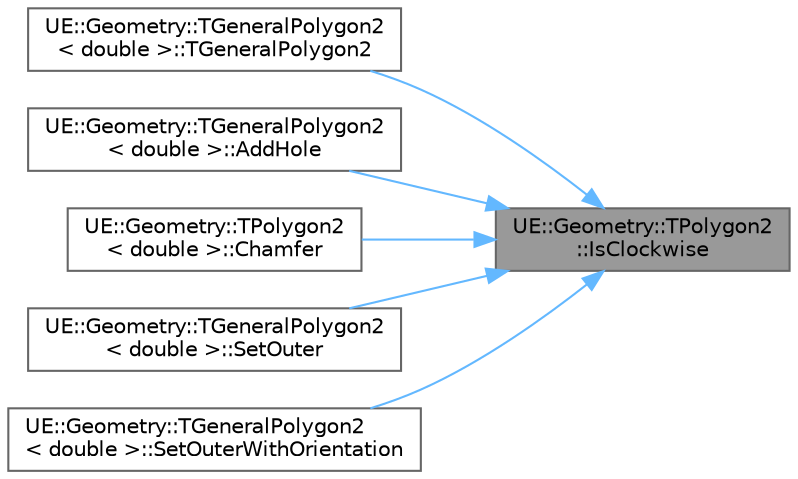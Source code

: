 digraph "UE::Geometry::TPolygon2::IsClockwise"
{
 // INTERACTIVE_SVG=YES
 // LATEX_PDF_SIZE
  bgcolor="transparent";
  edge [fontname=Helvetica,fontsize=10,labelfontname=Helvetica,labelfontsize=10];
  node [fontname=Helvetica,fontsize=10,shape=box,height=0.2,width=0.4];
  rankdir="RL";
  Node1 [id="Node000001",label="UE::Geometry::TPolygon2\l::IsClockwise",height=0.2,width=0.4,color="gray40", fillcolor="grey60", style="filled", fontcolor="black",tooltip=" "];
  Node1 -> Node2 [id="edge1_Node000001_Node000002",dir="back",color="steelblue1",style="solid",tooltip=" "];
  Node2 [id="Node000002",label="UE::Geometry::TGeneralPolygon2\l\< double \>::TGeneralPolygon2",height=0.2,width=0.4,color="grey40", fillcolor="white", style="filled",URL="$d0/da7/classUE_1_1Geometry_1_1TGeneralPolygon2.html#a147a2bdca6ae57e4c44771232052bbc0",tooltip=" "];
  Node1 -> Node3 [id="edge2_Node000001_Node000003",dir="back",color="steelblue1",style="solid",tooltip=" "];
  Node3 [id="Node000003",label="UE::Geometry::TGeneralPolygon2\l\< double \>::AddHole",height=0.2,width=0.4,color="grey40", fillcolor="white", style="filled",URL="$d0/da7/classUE_1_1Geometry_1_1TGeneralPolygon2.html#a19f91dfa43b79a24a72b0bff15a3804a",tooltip=" "];
  Node1 -> Node4 [id="edge3_Node000001_Node000004",dir="back",color="steelblue1",style="solid",tooltip=" "];
  Node4 [id="Node000004",label="UE::Geometry::TPolygon2\l\< double \>::Chamfer",height=0.2,width=0.4,color="grey40", fillcolor="white", style="filled",URL="$d0/df8/classUE_1_1Geometry_1_1TPolygon2.html#ac36dea48df15e4bd04dd831ee78d9344",tooltip=" "];
  Node1 -> Node5 [id="edge4_Node000001_Node000005",dir="back",color="steelblue1",style="solid",tooltip=" "];
  Node5 [id="Node000005",label="UE::Geometry::TGeneralPolygon2\l\< double \>::SetOuter",height=0.2,width=0.4,color="grey40", fillcolor="white", style="filled",URL="$d0/da7/classUE_1_1Geometry_1_1TGeneralPolygon2.html#a32ee017de8377c85732192530c96bb53",tooltip=" "];
  Node1 -> Node6 [id="edge5_Node000001_Node000006",dir="back",color="steelblue1",style="solid",tooltip=" "];
  Node6 [id="Node000006",label="UE::Geometry::TGeneralPolygon2\l\< double \>::SetOuterWithOrientation",height=0.2,width=0.4,color="grey40", fillcolor="white", style="filled",URL="$d0/da7/classUE_1_1Geometry_1_1TGeneralPolygon2.html#a63dfbd9d2afc3fd272b279859fc1faf5",tooltip=" "];
}
